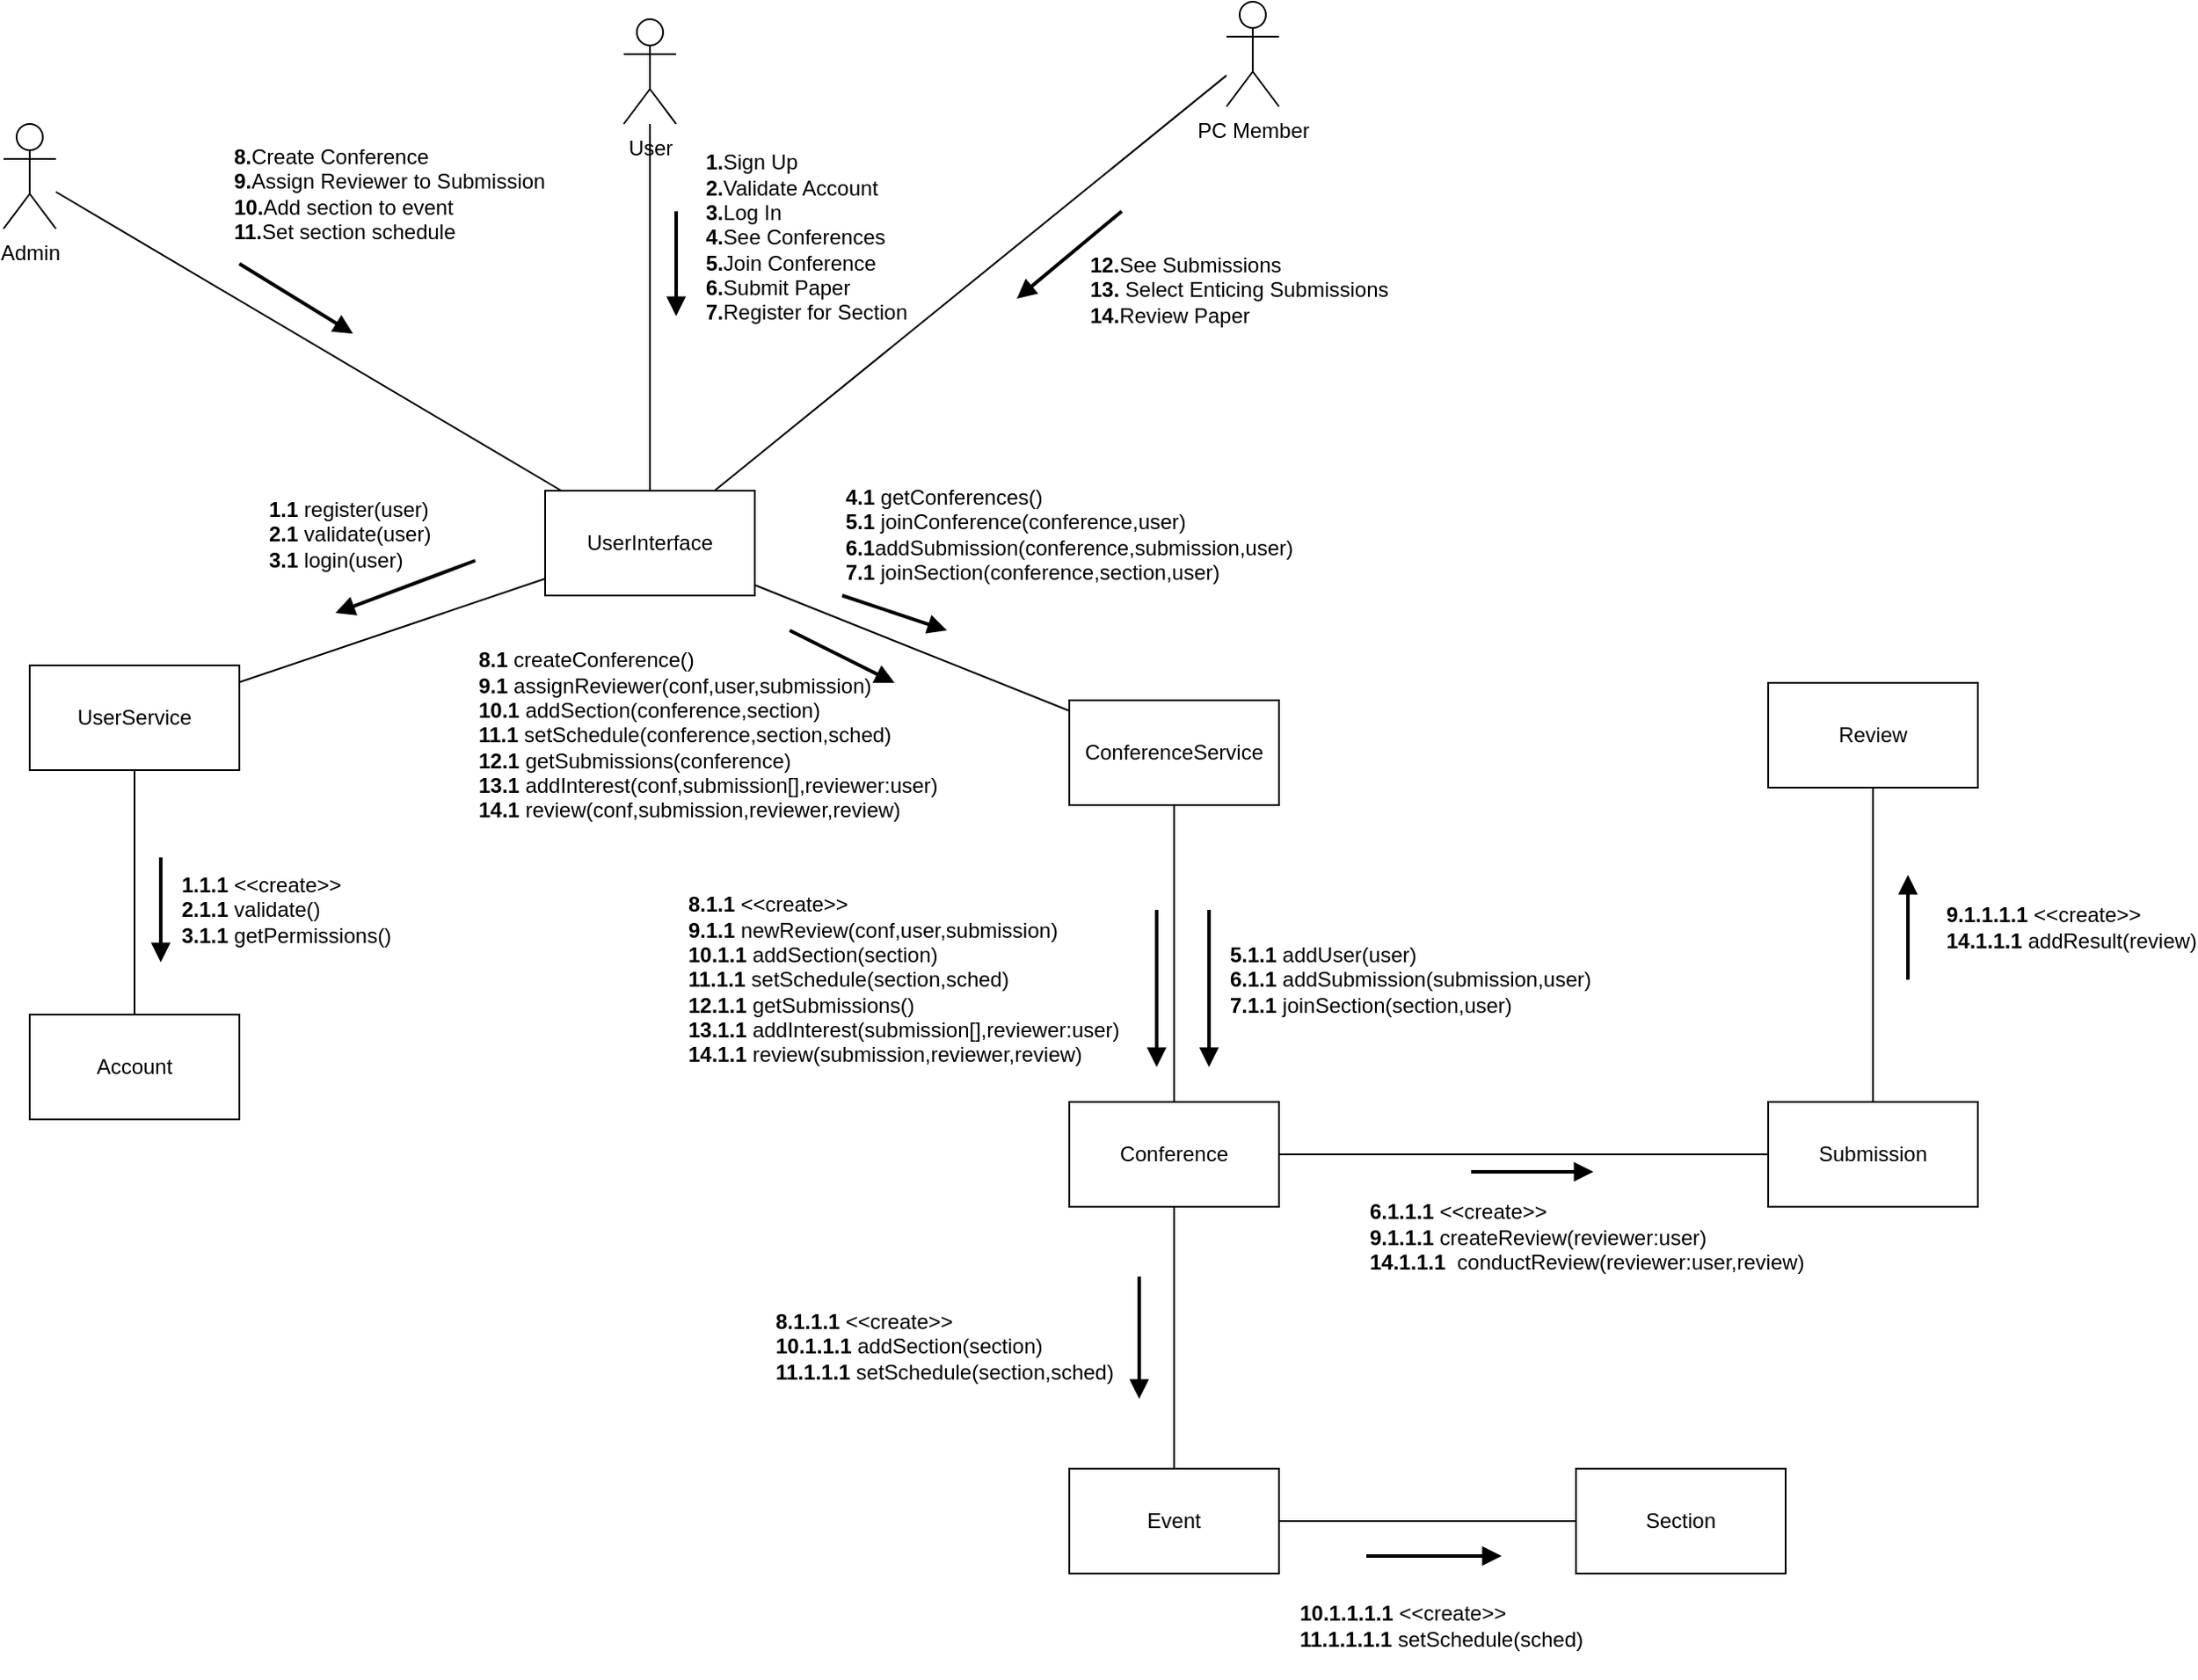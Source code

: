 <mxfile version="12.9.14" type="device"><diagram id="zP7dKDeBhsIlbk1UE1Hw" name="Page-1"><mxGraphModel dx="1422" dy="762" grid="1" gridSize="10" guides="1" tooltips="1" connect="0" arrows="0" fold="1" page="1" pageScale="1" pageWidth="850" pageHeight="1100" math="0" shadow="0"><root><mxCell id="0"/><mxCell id="1" parent="0"/><mxCell id="VHiWzxXQVkAKM3XpY0qy-1" value="User" style="shape=umlActor;verticalLabelPosition=bottom;labelBackgroundColor=#ffffff;verticalAlign=top;html=1;outlineConnect=0;" vertex="1" parent="1"><mxGeometry x="405" y="30" width="30" height="60" as="geometry"/></mxCell><mxCell id="VHiWzxXQVkAKM3XpY0qy-2" value="ConferenceService" style="rounded=0;whiteSpace=wrap;html=1;" vertex="1" parent="1"><mxGeometry x="660" y="420" width="120" height="60" as="geometry"/></mxCell><mxCell id="VHiWzxXQVkAKM3XpY0qy-3" value="UserService" style="rounded=0;whiteSpace=wrap;html=1;" vertex="1" parent="1"><mxGeometry x="65" y="400" width="120" height="60" as="geometry"/></mxCell><mxCell id="VHiWzxXQVkAKM3XpY0qy-4" value="UserInterface" style="rounded=0;whiteSpace=wrap;html=1;" vertex="1" parent="1"><mxGeometry x="360" y="300" width="120" height="60" as="geometry"/></mxCell><mxCell id="VHiWzxXQVkAKM3XpY0qy-5" value="Conference" style="rounded=0;whiteSpace=wrap;html=1;" vertex="1" parent="1"><mxGeometry x="660" y="650" width="120" height="60" as="geometry"/></mxCell><mxCell id="VHiWzxXQVkAKM3XpY0qy-6" value="Submission" style="rounded=0;whiteSpace=wrap;html=1;" vertex="1" parent="1"><mxGeometry x="1060" y="650" width="120" height="60" as="geometry"/></mxCell><mxCell id="VHiWzxXQVkAKM3XpY0qy-7" value="Review" style="rounded=0;whiteSpace=wrap;html=1;" vertex="1" parent="1"><mxGeometry x="1060" y="410" width="120" height="60" as="geometry"/></mxCell><mxCell id="VHiWzxXQVkAKM3XpY0qy-8" value="Admin" style="shape=umlActor;verticalLabelPosition=bottom;labelBackgroundColor=#ffffff;verticalAlign=top;html=1;outlineConnect=0;" vertex="1" parent="1"><mxGeometry x="50" y="90" width="30" height="60" as="geometry"/></mxCell><mxCell id="VHiWzxXQVkAKM3XpY0qy-13" value="PC Member" style="shape=umlActor;verticalLabelPosition=bottom;labelBackgroundColor=#ffffff;verticalAlign=top;html=1;outlineConnect=0;" vertex="1" parent="1"><mxGeometry x="750" y="20" width="30" height="60" as="geometry"/></mxCell><mxCell id="VHiWzxXQVkAKM3XpY0qy-16" value="" style="endArrow=none;html=1;" edge="1" parent="1" source="VHiWzxXQVkAKM3XpY0qy-4" target="VHiWzxXQVkAKM3XpY0qy-8"><mxGeometry width="50" height="50" relative="1" as="geometry"><mxPoint x="240" y="250" as="sourcePoint"/><mxPoint x="290" y="200" as="targetPoint"/></mxGeometry></mxCell><mxCell id="VHiWzxXQVkAKM3XpY0qy-17" value="" style="endArrow=none;html=1;" edge="1" parent="1" source="VHiWzxXQVkAKM3XpY0qy-4" target="VHiWzxXQVkAKM3XpY0qy-1"><mxGeometry width="50" height="50" relative="1" as="geometry"><mxPoint x="150" y="370" as="sourcePoint"/><mxPoint x="200" y="320" as="targetPoint"/></mxGeometry></mxCell><mxCell id="VHiWzxXQVkAKM3XpY0qy-18" value="" style="endArrow=none;html=1;" edge="1" parent="1" source="VHiWzxXQVkAKM3XpY0qy-4" target="VHiWzxXQVkAKM3XpY0qy-13"><mxGeometry width="50" height="50" relative="1" as="geometry"><mxPoint x="400" y="420" as="sourcePoint"/><mxPoint x="450" y="370" as="targetPoint"/></mxGeometry></mxCell><mxCell id="VHiWzxXQVkAKM3XpY0qy-19" value="" style="endArrow=none;html=1;" edge="1" parent="1" source="VHiWzxXQVkAKM3XpY0qy-3" target="VHiWzxXQVkAKM3XpY0qy-4"><mxGeometry width="50" height="50" relative="1" as="geometry"><mxPoint x="400" y="520" as="sourcePoint"/><mxPoint x="450" y="470" as="targetPoint"/></mxGeometry></mxCell><mxCell id="VHiWzxXQVkAKM3XpY0qy-20" value="" style="endArrow=none;html=1;" edge="1" parent="1" source="VHiWzxXQVkAKM3XpY0qy-4" target="VHiWzxXQVkAKM3XpY0qy-2"><mxGeometry width="50" height="50" relative="1" as="geometry"><mxPoint x="300" y="600" as="sourcePoint"/><mxPoint x="350" y="550" as="targetPoint"/></mxGeometry></mxCell><mxCell id="VHiWzxXQVkAKM3XpY0qy-21" value="" style="endArrow=none;html=1;" edge="1" parent="1" source="VHiWzxXQVkAKM3XpY0qy-5" target="VHiWzxXQVkAKM3XpY0qy-2"><mxGeometry width="50" height="50" relative="1" as="geometry"><mxPoint x="420" y="600" as="sourcePoint"/><mxPoint x="470" y="550" as="targetPoint"/></mxGeometry></mxCell><mxCell id="VHiWzxXQVkAKM3XpY0qy-22" value="" style="endArrow=none;html=1;" edge="1" parent="1" source="VHiWzxXQVkAKM3XpY0qy-5" target="VHiWzxXQVkAKM3XpY0qy-6"><mxGeometry width="50" height="50" relative="1" as="geometry"><mxPoint x="290" y="720" as="sourcePoint"/><mxPoint x="340" y="670" as="targetPoint"/></mxGeometry></mxCell><mxCell id="VHiWzxXQVkAKM3XpY0qy-23" value="" style="endArrow=none;html=1;" edge="1" parent="1" source="VHiWzxXQVkAKM3XpY0qy-6" target="VHiWzxXQVkAKM3XpY0qy-7"><mxGeometry width="50" height="50" relative="1" as="geometry"><mxPoint x="400" y="520" as="sourcePoint"/><mxPoint x="450" y="470" as="targetPoint"/></mxGeometry></mxCell><mxCell id="VHiWzxXQVkAKM3XpY0qy-24" value="Account" style="rounded=0;whiteSpace=wrap;html=1;" vertex="1" parent="1"><mxGeometry x="65" y="600" width="120" height="60" as="geometry"/></mxCell><mxCell id="VHiWzxXQVkAKM3XpY0qy-25" value="Event" style="rounded=0;whiteSpace=wrap;html=1;" vertex="1" parent="1"><mxGeometry x="660" y="860" width="120" height="60" as="geometry"/></mxCell><mxCell id="VHiWzxXQVkAKM3XpY0qy-26" value="Section" style="rounded=0;whiteSpace=wrap;html=1;" vertex="1" parent="1"><mxGeometry x="950" y="860" width="120" height="60" as="geometry"/></mxCell><mxCell id="VHiWzxXQVkAKM3XpY0qy-27" value="" style="endArrow=none;html=1;" edge="1" parent="1" source="VHiWzxXQVkAKM3XpY0qy-25" target="VHiWzxXQVkAKM3XpY0qy-26"><mxGeometry width="50" height="50" relative="1" as="geometry"><mxPoint x="270" y="680" as="sourcePoint"/><mxPoint x="320" y="630" as="targetPoint"/></mxGeometry></mxCell><mxCell id="VHiWzxXQVkAKM3XpY0qy-28" value="" style="endArrow=none;html=1;" edge="1" parent="1" source="VHiWzxXQVkAKM3XpY0qy-24" target="VHiWzxXQVkAKM3XpY0qy-3"><mxGeometry width="50" height="50" relative="1" as="geometry"><mxPoint x="400" y="520" as="sourcePoint"/><mxPoint x="450" y="470" as="targetPoint"/></mxGeometry></mxCell><mxCell id="VHiWzxXQVkAKM3XpY0qy-29" value="" style="endArrow=block;html=1;strokeWidth=2;endFill=1;" edge="1" parent="1"><mxGeometry width="50" height="50" relative="1" as="geometry"><mxPoint x="690" y="140" as="sourcePoint"/><mxPoint x="630" y="190" as="targetPoint"/></mxGeometry></mxCell><mxCell id="VHiWzxXQVkAKM3XpY0qy-30" value="" style="endArrow=block;html=1;strokeWidth=2;endFill=1;" edge="1" parent="1"><mxGeometry width="50" height="50" relative="1" as="geometry"><mxPoint x="435" y="140" as="sourcePoint"/><mxPoint x="435" y="200" as="targetPoint"/></mxGeometry></mxCell><mxCell id="VHiWzxXQVkAKM3XpY0qy-31" value="" style="endArrow=block;html=1;strokeWidth=2;endFill=1;" edge="1" parent="1"><mxGeometry width="50" height="50" relative="1" as="geometry"><mxPoint x="185" y="170" as="sourcePoint"/><mxPoint x="250" y="210" as="targetPoint"/></mxGeometry></mxCell><mxCell id="VHiWzxXQVkAKM3XpY0qy-32" value="" style="endArrow=block;html=1;strokeWidth=2;endFill=1;" edge="1" parent="1"><mxGeometry width="50" height="50" relative="1" as="geometry"><mxPoint x="320" y="340" as="sourcePoint"/><mxPoint x="240" y="370" as="targetPoint"/></mxGeometry></mxCell><mxCell id="VHiWzxXQVkAKM3XpY0qy-33" value="" style="endArrow=block;html=1;strokeWidth=2;endFill=1;" edge="1" parent="1"><mxGeometry width="50" height="50" relative="1" as="geometry"><mxPoint x="530" y="360" as="sourcePoint"/><mxPoint x="590" y="380" as="targetPoint"/></mxGeometry></mxCell><mxCell id="VHiWzxXQVkAKM3XpY0qy-34" value="" style="endArrow=none;html=1;strokeWidth=1;" edge="1" parent="1" source="VHiWzxXQVkAKM3XpY0qy-25" target="VHiWzxXQVkAKM3XpY0qy-5"><mxGeometry width="50" height="50" relative="1" as="geometry"><mxPoint x="400" y="520" as="sourcePoint"/><mxPoint x="450" y="470" as="targetPoint"/></mxGeometry></mxCell><mxCell id="VHiWzxXQVkAKM3XpY0qy-35" value="" style="endArrow=block;html=1;strokeWidth=2;endFill=1;" edge="1" parent="1"><mxGeometry width="50" height="50" relative="1" as="geometry"><mxPoint x="710" y="540" as="sourcePoint"/><mxPoint x="710" y="630" as="targetPoint"/></mxGeometry></mxCell><mxCell id="VHiWzxXQVkAKM3XpY0qy-36" value="" style="endArrow=block;html=1;strokeWidth=2;endFill=1;" edge="1" parent="1"><mxGeometry width="50" height="50" relative="1" as="geometry"><mxPoint x="140" y="510" as="sourcePoint"/><mxPoint x="140" y="570" as="targetPoint"/></mxGeometry></mxCell><mxCell id="VHiWzxXQVkAKM3XpY0qy-37" value="" style="endArrow=block;html=1;strokeWidth=2;endFill=1;" edge="1" parent="1"><mxGeometry width="50" height="50" relative="1" as="geometry"><mxPoint x="830" y="910" as="sourcePoint"/><mxPoint x="907.5" y="910" as="targetPoint"/></mxGeometry></mxCell><mxCell id="VHiWzxXQVkAKM3XpY0qy-38" value="" style="endArrow=block;html=1;strokeWidth=2;endFill=1;" edge="1" parent="1"><mxGeometry width="50" height="50" relative="1" as="geometry"><mxPoint x="890" y="690" as="sourcePoint"/><mxPoint x="960" y="690" as="targetPoint"/></mxGeometry></mxCell><mxCell id="VHiWzxXQVkAKM3XpY0qy-39" value="" style="endArrow=block;html=1;strokeWidth=2;endFill=1;" edge="1" parent="1"><mxGeometry width="50" height="50" relative="1" as="geometry"><mxPoint x="700" y="750" as="sourcePoint"/><mxPoint x="700" y="820" as="targetPoint"/></mxGeometry></mxCell><mxCell id="VHiWzxXQVkAKM3XpY0qy-40" value="" style="endArrow=block;html=1;strokeWidth=2;endFill=1;" edge="1" parent="1"><mxGeometry width="50" height="50" relative="1" as="geometry"><mxPoint x="1140" y="580" as="sourcePoint"/><mxPoint x="1140" y="520" as="targetPoint"/></mxGeometry></mxCell><mxCell id="VHiWzxXQVkAKM3XpY0qy-41" value="&lt;b&gt;1.&lt;/b&gt;Sign Up&lt;br&gt;&lt;b&gt;2.&lt;/b&gt;Validate Account&lt;br&gt;&lt;b&gt;3.&lt;/b&gt;Log In&lt;br&gt;&lt;b&gt;4.&lt;/b&gt;See Conferences&lt;br&gt;&lt;b&gt;5.&lt;/b&gt;Join Conference&lt;br&gt;&lt;b&gt;6.&lt;/b&gt;Submit Paper&lt;br&gt;&lt;div&gt;&lt;b&gt;7.&lt;/b&gt;Register for Section&amp;nbsp; &amp;nbsp;&lt;/div&gt;" style="text;html=1;strokeColor=none;fillColor=none;align=left;verticalAlign=middle;whiteSpace=wrap;rounded=0;" vertex="1" parent="1"><mxGeometry x="450" y="80" width="130" height="149" as="geometry"/></mxCell><mxCell id="VHiWzxXQVkAKM3XpY0qy-42" value="&lt;b&gt;8.&lt;/b&gt;Create Conference&lt;br&gt;&lt;b&gt;9.&lt;/b&gt;Assign Reviewer to Submission&lt;b&gt;&lt;br&gt;10.&lt;/b&gt;Add section to event&lt;br&gt;&lt;b&gt;11.&lt;/b&gt;Set section schedule" style="text;html=1;strokeColor=none;fillColor=none;align=left;verticalAlign=middle;whiteSpace=wrap;rounded=0;" vertex="1" parent="1"><mxGeometry x="180" y="80" width="190" height="100" as="geometry"/></mxCell><mxCell id="VHiWzxXQVkAKM3XpY0qy-43" value="&lt;b&gt;12.&lt;/b&gt;See Submissions&lt;br&gt;&lt;b&gt;13. &lt;/b&gt;Select Enticing Submissions&lt;br&gt;&lt;b&gt;14.&lt;/b&gt;Review Paper" style="text;html=1;strokeColor=none;fillColor=none;align=left;verticalAlign=middle;whiteSpace=wrap;rounded=0;" vertex="1" parent="1"><mxGeometry x="670" y="150" width="190" height="70" as="geometry"/></mxCell><mxCell id="VHiWzxXQVkAKM3XpY0qy-44" value="&lt;b&gt;1.1&lt;/b&gt; register(user)&lt;br&gt;&lt;b&gt;2.1&lt;/b&gt; validate(user)&lt;br&gt;&lt;b&gt;3.1&lt;/b&gt; login(user)" style="text;html=1;strokeColor=none;fillColor=none;align=left;verticalAlign=middle;whiteSpace=wrap;rounded=0;" vertex="1" parent="1"><mxGeometry x="200" y="300" width="110" height="50" as="geometry"/></mxCell><mxCell id="VHiWzxXQVkAKM3XpY0qy-45" value="&lt;b&gt;1.1.1&lt;/b&gt; &amp;lt;&amp;lt;create&amp;gt;&amp;gt;&lt;br&gt;&lt;b&gt;2.1.1&lt;/b&gt; validate()&lt;br&gt;&lt;b&gt;3.1.1 &lt;/b&gt;getPermissions()" style="text;html=1;strokeColor=none;fillColor=none;align=left;verticalAlign=middle;whiteSpace=wrap;rounded=0;" vertex="1" parent="1"><mxGeometry x="150" y="510" width="150" height="60" as="geometry"/></mxCell><mxCell id="VHiWzxXQVkAKM3XpY0qy-46" value="&lt;b&gt;4.1&lt;/b&gt; getConferences()&lt;br&gt;&lt;b&gt;5.1&lt;/b&gt; joinConference(conference,user)&lt;br&gt;&lt;b&gt;6.1&lt;/b&gt;addSubmission(conference,submission,user)&lt;br&gt;&lt;b&gt;7.1 &lt;/b&gt;joinSection(conference,section,user)" style="text;html=1;strokeColor=none;fillColor=none;align=left;verticalAlign=middle;whiteSpace=wrap;rounded=0;" vertex="1" parent="1"><mxGeometry x="530" y="275" width="240" height="100" as="geometry"/></mxCell><mxCell id="VHiWzxXQVkAKM3XpY0qy-47" value="&lt;b&gt;8.1&lt;/b&gt; createConference()&lt;br&gt;&lt;b&gt;9.1&lt;/b&gt; assignReviewer(conf,user,submission)&lt;br&gt;&lt;b&gt;10.1&lt;/b&gt; addSection(conference,section)&lt;br&gt;&lt;b&gt;11.1&lt;/b&gt; setSchedule(conference,section,sched)&lt;br&gt;&lt;b&gt;12.1&lt;/b&gt; getSubmissions(conference)&lt;br&gt;&lt;b&gt;13.1 &lt;/b&gt;addInterest(conf,submission[],reviewer:user)&lt;br&gt;&lt;b&gt;14.1&lt;/b&gt; review(conf,submission,reviewer,review)" style="text;html=1;align=left;verticalAlign=middle;resizable=0;points=[];autosize=1;" vertex="1" parent="1"><mxGeometry x="320" y="390" width="280" height="100" as="geometry"/></mxCell><mxCell id="VHiWzxXQVkAKM3XpY0qy-48" value="" style="endArrow=block;html=1;strokeWidth=2;endFill=1;" edge="1" parent="1"><mxGeometry width="50" height="50" relative="1" as="geometry"><mxPoint x="500" y="380" as="sourcePoint"/><mxPoint x="560" y="410" as="targetPoint"/></mxGeometry></mxCell><mxCell id="VHiWzxXQVkAKM3XpY0qy-50" value="&lt;b&gt;8.1.1&lt;/b&gt;&amp;nbsp;&amp;lt;&amp;lt;create&amp;gt;&amp;gt;&lt;br&gt;&lt;b&gt;9.1.1&lt;/b&gt; newReview(conf,user,submission)&lt;br&gt;&lt;b&gt;10.1&lt;/b&gt;&lt;b&gt;.1&amp;nbsp;&lt;/b&gt;addSection(section)&lt;br&gt;&lt;b&gt;11.1&lt;/b&gt;&lt;b&gt;.1&amp;nbsp;&lt;/b&gt;setSchedule(section,sched)&lt;br&gt;&lt;b&gt;12.1&lt;/b&gt;&lt;b&gt;.1&amp;nbsp;&lt;/b&gt;getSubmissions()&lt;br&gt;&lt;b&gt;13.1&lt;/b&gt;&lt;b&gt;.1&amp;nbsp;&lt;/b&gt;addInterest(submission[],reviewer:user)&lt;br&gt;&lt;b&gt;14.1&lt;/b&gt;&lt;b&gt;.1&amp;nbsp;&lt;/b&gt;review(submission,reviewer,review)" style="text;html=1;align=left;verticalAlign=middle;resizable=0;points=[];autosize=1;" vertex="1" parent="1"><mxGeometry x="440" y="530" width="260" height="100" as="geometry"/></mxCell><mxCell id="VHiWzxXQVkAKM3XpY0qy-52" value="&lt;b&gt;5.1.1&lt;/b&gt;&lt;span&gt;&amp;nbsp;addUser(user)&lt;/span&gt;&lt;br&gt;&lt;b&gt;6.1.1&amp;nbsp;&lt;/b&gt;&lt;span&gt;addSubmission(submission,user)&lt;/span&gt;&lt;br&gt;&lt;b&gt;7.1.1&amp;nbsp;&lt;/b&gt;&lt;span&gt;joinSection(section,user)&lt;/span&gt;" style="text;html=1;strokeColor=none;fillColor=none;align=left;verticalAlign=middle;whiteSpace=wrap;rounded=0;" vertex="1" parent="1"><mxGeometry x="750" y="550" width="100" height="60" as="geometry"/></mxCell><mxCell id="VHiWzxXQVkAKM3XpY0qy-53" value="" style="endArrow=block;html=1;strokeWidth=2;endFill=1;" edge="1" parent="1"><mxGeometry width="50" height="50" relative="1" as="geometry"><mxPoint x="740" y="540" as="sourcePoint"/><mxPoint x="740" y="630" as="targetPoint"/></mxGeometry></mxCell><mxCell id="VHiWzxXQVkAKM3XpY0qy-56" value="&lt;br&gt;&lt;b&gt;6.1.1.1&amp;nbsp;&lt;/b&gt;&amp;lt;&amp;lt;create&amp;gt;&amp;gt;&lt;br&gt;&lt;b&gt;9.1.1.1&amp;nbsp;&lt;/b&gt;createReview(reviewer:user)&lt;br&gt;&lt;b&gt;14.1.1.1&amp;nbsp;&lt;/b&gt;&amp;nbsp;conductReview(reviewer:user,review)" style="text;html=1;strokeColor=none;fillColor=none;align=left;verticalAlign=middle;whiteSpace=wrap;rounded=0;" vertex="1" parent="1"><mxGeometry x="830" y="690" width="100" height="60" as="geometry"/></mxCell><mxCell id="VHiWzxXQVkAKM3XpY0qy-57" value="&lt;b&gt;9.1.1.1.1&lt;/b&gt;&lt;span&gt;&amp;nbsp;&amp;lt;&amp;lt;create&amp;gt;&amp;gt;&lt;/span&gt;&lt;br&gt;&lt;b&gt;14.1.1.1&amp;nbsp;&lt;/b&gt;&lt;span&gt;addResult(review)&lt;/span&gt;" style="text;html=1;strokeColor=none;fillColor=none;align=left;verticalAlign=middle;whiteSpace=wrap;rounded=0;" vertex="1" parent="1"><mxGeometry x="1160" y="520" width="100" height="60" as="geometry"/></mxCell><mxCell id="VHiWzxXQVkAKM3XpY0qy-58" value="&lt;b&gt;8.1.1.1&lt;/b&gt;&lt;span&gt;&amp;nbsp;&amp;lt;&amp;lt;create&amp;gt;&amp;gt;&lt;/span&gt;&lt;br&gt;&lt;b&gt;10.1.1.1&amp;nbsp;&lt;/b&gt;&lt;span&gt;addSection(section)&lt;/span&gt;&lt;br&gt;&lt;b&gt;11.1.1.1&amp;nbsp;&lt;/b&gt;&lt;span&gt;setSchedule(section,sched)&lt;/span&gt;" style="text;html=1;strokeColor=none;fillColor=none;align=left;verticalAlign=middle;whiteSpace=wrap;rounded=0;" vertex="1" parent="1"><mxGeometry x="490" y="760" width="100" height="60" as="geometry"/></mxCell><mxCell id="VHiWzxXQVkAKM3XpY0qy-60" value="&lt;b&gt;10.1.1.1.1&lt;/b&gt;&lt;span&gt;&amp;nbsp;&amp;lt;&amp;lt;create&amp;gt;&amp;gt;&lt;br&gt;&lt;/span&gt;&lt;b&gt;11.1.1.1.1 &lt;/b&gt;setSchedule(sched)" style="text;html=1;strokeColor=none;fillColor=none;align=left;verticalAlign=middle;whiteSpace=wrap;rounded=0;" vertex="1" parent="1"><mxGeometry x="790" y="920" width="200" height="60" as="geometry"/></mxCell></root></mxGraphModel></diagram></mxfile>